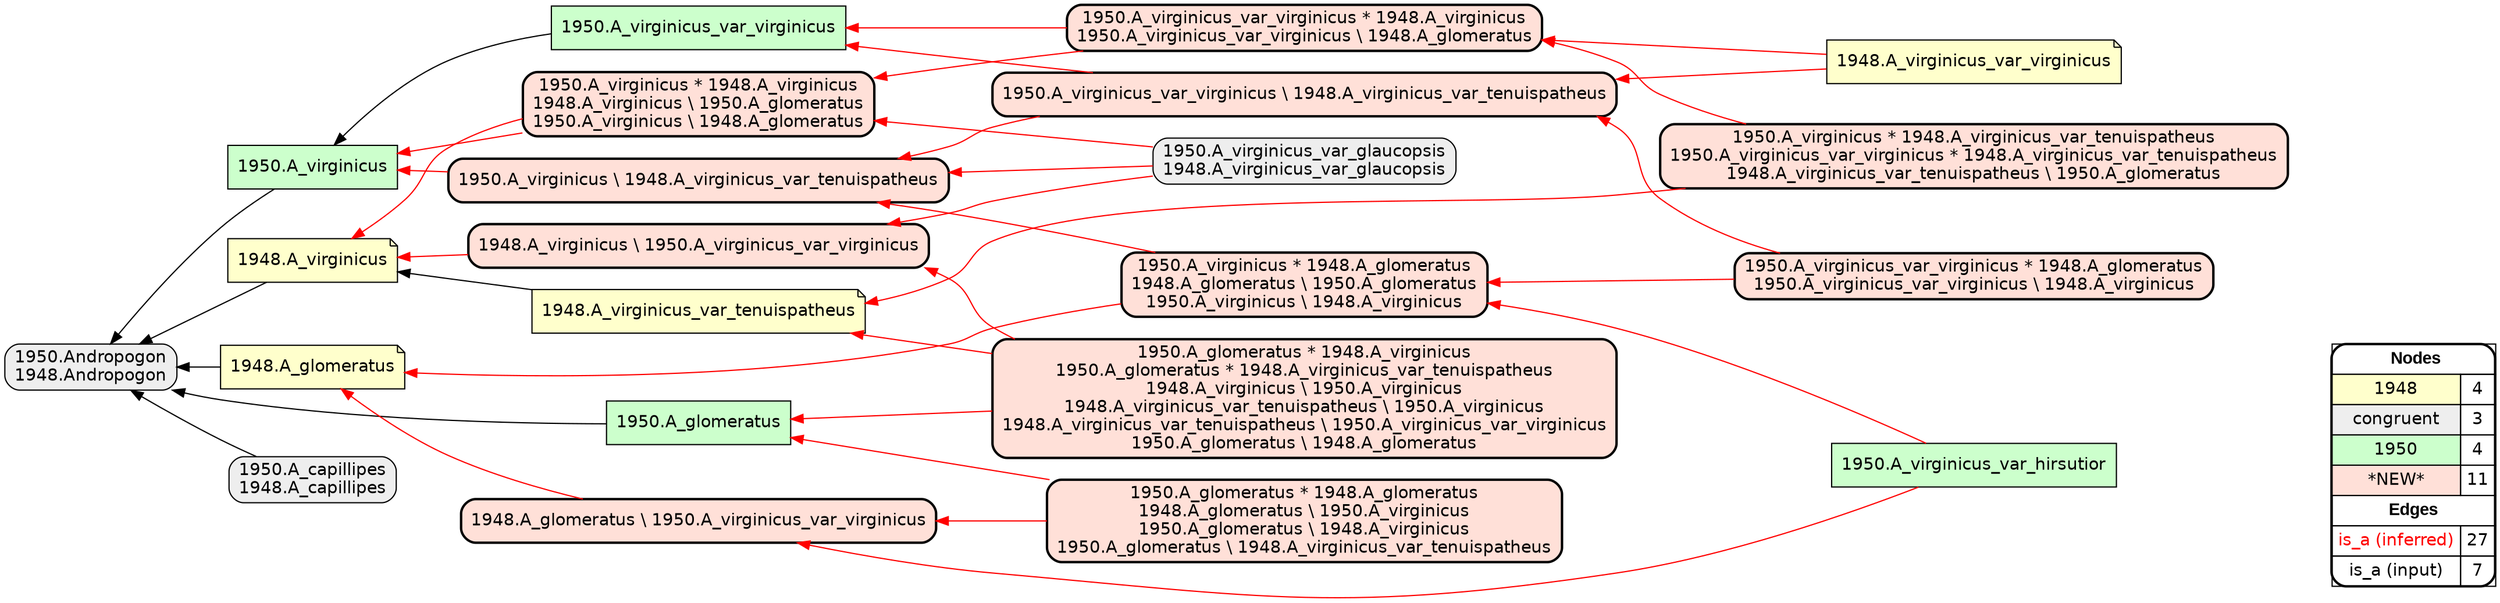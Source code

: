 digraph{
rankdir=RL
node[shape=note style=filled fillcolor="#FFFFCC" fontname="helvetica"] 
"1948.A_virginicus_var_virginicus"
"1948.A_virginicus"
"1948.A_virginicus_var_tenuispatheus"
"1948.A_glomeratus"
node[shape=box style="filled,rounded" fillcolor="#EEEEEE" fontname="helvetica"] 
"1950.Andropogon\n1948.Andropogon"
"1950.A_virginicus_var_glaucopsis\n1948.A_virginicus_var_glaucopsis"
"1950.A_capillipes\n1948.A_capillipes"
node[shape=box style=filled fillcolor="#CCFFCC" fontname="helvetica"] 
"1950.A_virginicus_var_virginicus"
"1950.A_virginicus"
"1950.A_virginicus_var_hirsutior"
"1950.A_glomeratus"
node[shape=box style="filled,rounded,bold" fillcolor="#FFE0D8" fontname="helvetica"] 
"1950.A_virginicus_var_virginicus \\ 1948.A_virginicus_var_tenuispatheus"
"1950.A_virginicus_var_virginicus * 1948.A_glomeratus\n1950.A_virginicus_var_virginicus \\ 1948.A_virginicus"
"1950.A_glomeratus * 1948.A_glomeratus\n1948.A_glomeratus \\ 1950.A_virginicus\n1950.A_glomeratus \\ 1948.A_virginicus\n1950.A_glomeratus \\ 1948.A_virginicus_var_tenuispatheus"
"1950.A_virginicus * 1948.A_virginicus_var_tenuispatheus\n1950.A_virginicus_var_virginicus * 1948.A_virginicus_var_tenuispatheus\n1948.A_virginicus_var_tenuispatheus \\ 1950.A_glomeratus"
"1950.A_virginicus * 1948.A_glomeratus\n1948.A_glomeratus \\ 1950.A_glomeratus\n1950.A_virginicus \\ 1948.A_virginicus"
"1950.A_virginicus_var_virginicus * 1948.A_virginicus\n1950.A_virginicus_var_virginicus \\ 1948.A_glomeratus"
"1948.A_glomeratus \\ 1950.A_virginicus_var_virginicus"
"1950.A_glomeratus * 1948.A_virginicus\n1950.A_glomeratus * 1948.A_virginicus_var_tenuispatheus\n1948.A_virginicus \\ 1950.A_virginicus\n1948.A_virginicus_var_tenuispatheus \\ 1950.A_virginicus\n1948.A_virginicus_var_tenuispatheus \\ 1950.A_virginicus_var_virginicus\n1950.A_glomeratus \\ 1948.A_glomeratus"
"1948.A_virginicus \\ 1950.A_virginicus_var_virginicus"
"1950.A_virginicus * 1948.A_virginicus\n1948.A_virginicus \\ 1950.A_glomeratus\n1950.A_virginicus \\ 1948.A_glomeratus"
"1950.A_virginicus \\ 1948.A_virginicus_var_tenuispatheus"
edge[arrowhead=normal style=dotted color="#000000" constraint=true penwidth=1]
edge[arrowhead=normal style=solid color="#FF0000" constraint=true penwidth=1]
"1948.A_virginicus_var_virginicus" -> "1950.A_virginicus_var_virginicus * 1948.A_virginicus\n1950.A_virginicus_var_virginicus \\ 1948.A_glomeratus"
"1950.A_virginicus * 1948.A_virginicus\n1948.A_virginicus \\ 1950.A_glomeratus\n1950.A_virginicus \\ 1948.A_glomeratus" -> "1948.A_virginicus"
"1950.A_glomeratus * 1948.A_virginicus\n1950.A_glomeratus * 1948.A_virginicus_var_tenuispatheus\n1948.A_virginicus \\ 1950.A_virginicus\n1948.A_virginicus_var_tenuispatheus \\ 1950.A_virginicus\n1948.A_virginicus_var_tenuispatheus \\ 1950.A_virginicus_var_virginicus\n1950.A_glomeratus \\ 1948.A_glomeratus" -> "1950.A_glomeratus"
"1950.A_glomeratus * 1948.A_virginicus\n1950.A_glomeratus * 1948.A_virginicus_var_tenuispatheus\n1948.A_virginicus \\ 1950.A_virginicus\n1948.A_virginicus_var_tenuispatheus \\ 1950.A_virginicus\n1948.A_virginicus_var_tenuispatheus \\ 1950.A_virginicus_var_virginicus\n1950.A_glomeratus \\ 1948.A_glomeratus" -> "1948.A_virginicus \\ 1950.A_virginicus_var_virginicus"
"1948.A_virginicus_var_virginicus" -> "1950.A_virginicus_var_virginicus \\ 1948.A_virginicus_var_tenuispatheus"
"1950.A_virginicus_var_virginicus * 1948.A_glomeratus\n1950.A_virginicus_var_virginicus \\ 1948.A_virginicus" -> "1950.A_virginicus * 1948.A_glomeratus\n1948.A_glomeratus \\ 1950.A_glomeratus\n1950.A_virginicus \\ 1948.A_virginicus"
"1950.A_virginicus_var_virginicus \\ 1948.A_virginicus_var_tenuispatheus" -> "1950.A_virginicus \\ 1948.A_virginicus_var_tenuispatheus"
"1950.A_virginicus * 1948.A_virginicus_var_tenuispatheus\n1950.A_virginicus_var_virginicus * 1948.A_virginicus_var_tenuispatheus\n1948.A_virginicus_var_tenuispatheus \\ 1950.A_glomeratus" -> "1948.A_virginicus_var_tenuispatheus"
"1950.A_virginicus_var_hirsutior" -> "1948.A_glomeratus \\ 1950.A_virginicus_var_virginicus"
"1950.A_virginicus * 1948.A_virginicus_var_tenuispatheus\n1950.A_virginicus_var_virginicus * 1948.A_virginicus_var_tenuispatheus\n1948.A_virginicus_var_tenuispatheus \\ 1950.A_glomeratus" -> "1950.A_virginicus_var_virginicus * 1948.A_virginicus\n1950.A_virginicus_var_virginicus \\ 1948.A_glomeratus"
"1950.A_glomeratus * 1948.A_glomeratus\n1948.A_glomeratus \\ 1950.A_virginicus\n1950.A_glomeratus \\ 1948.A_virginicus\n1950.A_glomeratus \\ 1948.A_virginicus_var_tenuispatheus" -> "1950.A_glomeratus"
"1950.A_virginicus_var_virginicus \\ 1948.A_virginicus_var_tenuispatheus" -> "1950.A_virginicus_var_virginicus"
"1950.A_virginicus_var_glaucopsis\n1948.A_virginicus_var_glaucopsis" -> "1950.A_virginicus \\ 1948.A_virginicus_var_tenuispatheus"
"1950.A_virginicus_var_glaucopsis\n1948.A_virginicus_var_glaucopsis" -> "1950.A_virginicus * 1948.A_virginicus\n1948.A_virginicus \\ 1950.A_glomeratus\n1950.A_virginicus \\ 1948.A_glomeratus"
"1950.A_virginicus \\ 1948.A_virginicus_var_tenuispatheus" -> "1950.A_virginicus"
"1950.A_glomeratus * 1948.A_glomeratus\n1948.A_glomeratus \\ 1950.A_virginicus\n1950.A_glomeratus \\ 1948.A_virginicus\n1950.A_glomeratus \\ 1948.A_virginicus_var_tenuispatheus" -> "1948.A_glomeratus \\ 1950.A_virginicus_var_virginicus"
"1950.A_virginicus_var_virginicus * 1948.A_glomeratus\n1950.A_virginicus_var_virginicus \\ 1948.A_virginicus" -> "1950.A_virginicus_var_virginicus \\ 1948.A_virginicus_var_tenuispatheus"
"1950.A_virginicus_var_glaucopsis\n1948.A_virginicus_var_glaucopsis" -> "1948.A_virginicus \\ 1950.A_virginicus_var_virginicus"
"1950.A_virginicus_var_hirsutior" -> "1950.A_virginicus * 1948.A_glomeratus\n1948.A_glomeratus \\ 1950.A_glomeratus\n1950.A_virginicus \\ 1948.A_virginicus"
"1950.A_glomeratus * 1948.A_virginicus\n1950.A_glomeratus * 1948.A_virginicus_var_tenuispatheus\n1948.A_virginicus \\ 1950.A_virginicus\n1948.A_virginicus_var_tenuispatheus \\ 1950.A_virginicus\n1948.A_virginicus_var_tenuispatheus \\ 1950.A_virginicus_var_virginicus\n1950.A_glomeratus \\ 1948.A_glomeratus" -> "1948.A_virginicus_var_tenuispatheus"
"1948.A_virginicus \\ 1950.A_virginicus_var_virginicus" -> "1948.A_virginicus"
"1950.A_virginicus * 1948.A_glomeratus\n1948.A_glomeratus \\ 1950.A_glomeratus\n1950.A_virginicus \\ 1948.A_virginicus" -> "1948.A_glomeratus"
"1948.A_glomeratus \\ 1950.A_virginicus_var_virginicus" -> "1948.A_glomeratus"
"1950.A_virginicus * 1948.A_glomeratus\n1948.A_glomeratus \\ 1950.A_glomeratus\n1950.A_virginicus \\ 1948.A_virginicus" -> "1950.A_virginicus \\ 1948.A_virginicus_var_tenuispatheus"
"1950.A_virginicus_var_virginicus * 1948.A_virginicus\n1950.A_virginicus_var_virginicus \\ 1948.A_glomeratus" -> "1950.A_virginicus * 1948.A_virginicus\n1948.A_virginicus \\ 1950.A_glomeratus\n1950.A_virginicus \\ 1948.A_glomeratus"
"1950.A_virginicus * 1948.A_virginicus\n1948.A_virginicus \\ 1950.A_glomeratus\n1950.A_virginicus \\ 1948.A_glomeratus" -> "1950.A_virginicus"
"1950.A_virginicus_var_virginicus * 1948.A_virginicus\n1950.A_virginicus_var_virginicus \\ 1948.A_glomeratus" -> "1950.A_virginicus_var_virginicus"
edge[arrowhead=normal style=solid color="#000000" constraint=true penwidth=1]
"1948.A_virginicus" -> "1950.Andropogon\n1948.Andropogon"
"1948.A_virginicus_var_tenuispatheus" -> "1948.A_virginicus"
"1950.A_glomeratus" -> "1950.Andropogon\n1948.Andropogon"
"1950.A_capillipes\n1948.A_capillipes" -> "1950.Andropogon\n1948.Andropogon"
"1950.A_virginicus" -> "1950.Andropogon\n1948.Andropogon"
"1950.A_virginicus_var_virginicus" -> "1950.A_virginicus"
"1948.A_glomeratus" -> "1950.Andropogon\n1948.Andropogon"
node[shape=box] 
{rank=source Legend [fillcolor= white margin=0 label=< 
 <TABLE BORDER="0" CELLBORDER="1" CELLSPACING="0" CELLPADDING="4"> 
<TR> <TD COLSPAN="2"><font face="Arial Black"> Nodes</font></TD> </TR> 
<TR> 
 <TD bgcolor="#FFFFCC" fontname="helvetica">1948</TD> 
 <TD>4</TD> 
 </TR> 
<TR> 
 <TD bgcolor="#EEEEEE" fontname="helvetica">congruent</TD> 
 <TD>3</TD> 
 </TR> 
<TR> 
 <TD bgcolor="#CCFFCC" fontname="helvetica">1950</TD> 
 <TD>4</TD> 
 </TR> 
<TR> 
 <TD bgcolor="#FFE0D8" fontname="helvetica">*NEW*</TD> 
 <TD>11</TD> 
 </TR> 
<TR> <TD COLSPAN="2"><font face = "Arial Black"> Edges </font></TD> </TR> 
<TR> 
 <TD><font color ="#FF0000">is_a (inferred)</font></TD><TD>27</TD>
</TR>
<TR> 
 <TD><font color ="#000000">is_a (input)</font></TD><TD>7</TD>
</TR>
</TABLE> 
 >] } 
}